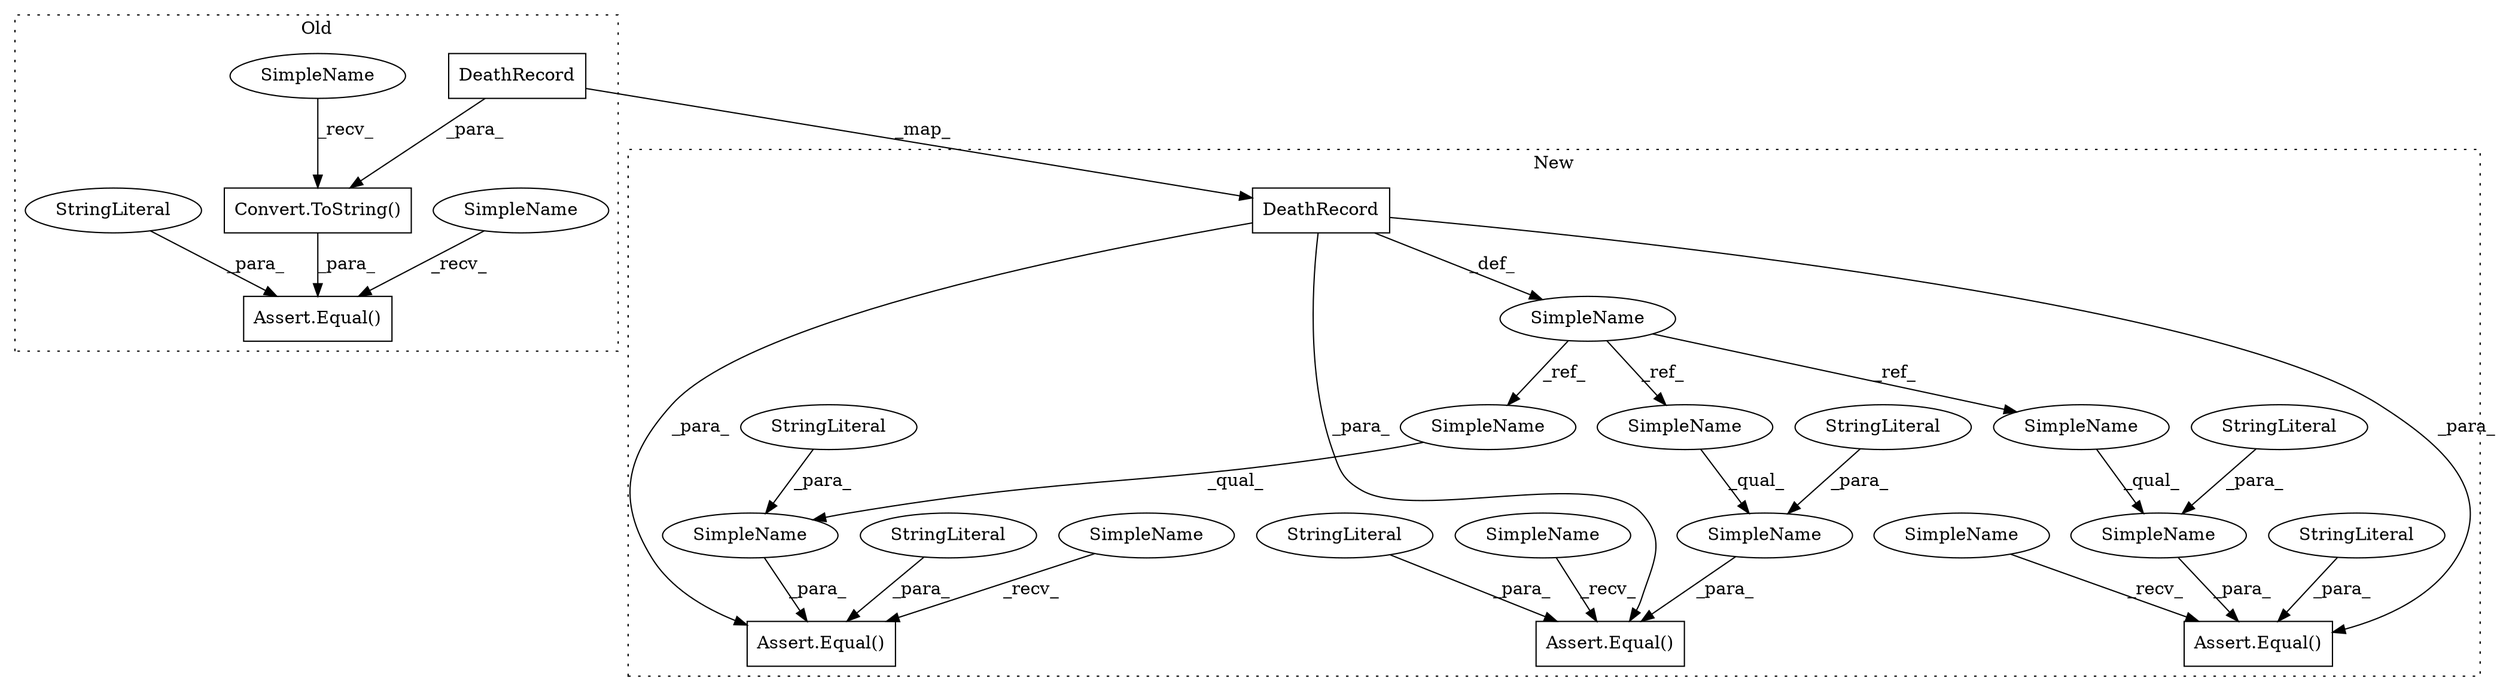digraph G {
subgraph cluster0 {
1 [label="DeathRecord" a="11" s="4869" l="14" shape="box"];
13 [label="Convert.ToString()" a="32" s="4860,4927" l="9,1" shape="box"];
14 [label="Assert.Equal()" a="32" s="4803,4928" l="6,1" shape="box"];
18 [label="StringLiteral" a="45" s="4809" l="41" shape="ellipse"];
19 [label="SimpleName" a="42" s="4796" l="6" shape="ellipse"];
23 [label="SimpleName" a="42" s="4852" l="7" shape="ellipse"];
label = "Old";
style="dotted";
}
subgraph cluster1 {
2 [label="DeathRecord" a="11" s="5383" l="14" shape="box"];
3 [label="SimpleName" a="42" s="5366" l="14" shape="ellipse"];
4 [label="SimpleName" a="42" s="5618,5642" l="15,1" shape="ellipse"];
5 [label="Assert.Equal()" a="32" s="5606,5643" l="6,1" shape="box"];
6 [label="SimpleName" a="42" s="5559,5582" l="15,1" shape="ellipse"];
7 [label="Assert.Equal()" a="32" s="5527,5583" l="6,1" shape="box"];
8 [label="SimpleName" a="42" s="5482,5503" l="15,1" shape="ellipse"];
9 [label="Assert.Equal()" a="32" s="5463,5504" l="6,1" shape="box"];
10 [label="StringLiteral" a="45" s="5469" l="11" shape="ellipse"];
11 [label="StringLiteral" a="45" s="5533" l="24" shape="ellipse"];
12 [label="StringLiteral" a="45" s="5612" l="4" shape="ellipse"];
15 [label="StringLiteral" a="45" s="5574" l="8" shape="ellipse"];
16 [label="StringLiteral" a="45" s="5497" l="6" shape="ellipse"];
17 [label="StringLiteral" a="45" s="5633" l="9" shape="ellipse"];
20 [label="SimpleName" a="42" s="5456" l="6" shape="ellipse"];
21 [label="SimpleName" a="42" s="5520" l="6" shape="ellipse"];
22 [label="SimpleName" a="42" s="5599" l="6" shape="ellipse"];
24 [label="SimpleName" a="42" s="5482" l="14" shape="ellipse"];
25 [label="SimpleName" a="42" s="5618" l="14" shape="ellipse"];
26 [label="SimpleName" a="42" s="5559" l="14" shape="ellipse"];
label = "New";
style="dotted";
}
1 -> 2 [label="_map_"];
1 -> 13 [label="_para_"];
2 -> 7 [label="_para_"];
2 -> 3 [label="_def_"];
2 -> 5 [label="_para_"];
2 -> 9 [label="_para_"];
3 -> 25 [label="_ref_"];
3 -> 24 [label="_ref_"];
3 -> 26 [label="_ref_"];
4 -> 5 [label="_para_"];
6 -> 7 [label="_para_"];
8 -> 9 [label="_para_"];
10 -> 9 [label="_para_"];
11 -> 7 [label="_para_"];
12 -> 5 [label="_para_"];
13 -> 14 [label="_para_"];
15 -> 6 [label="_para_"];
16 -> 8 [label="_para_"];
17 -> 4 [label="_para_"];
18 -> 14 [label="_para_"];
19 -> 14 [label="_recv_"];
20 -> 9 [label="_recv_"];
21 -> 7 [label="_recv_"];
22 -> 5 [label="_recv_"];
23 -> 13 [label="_recv_"];
24 -> 8 [label="_qual_"];
25 -> 4 [label="_qual_"];
26 -> 6 [label="_qual_"];
}
